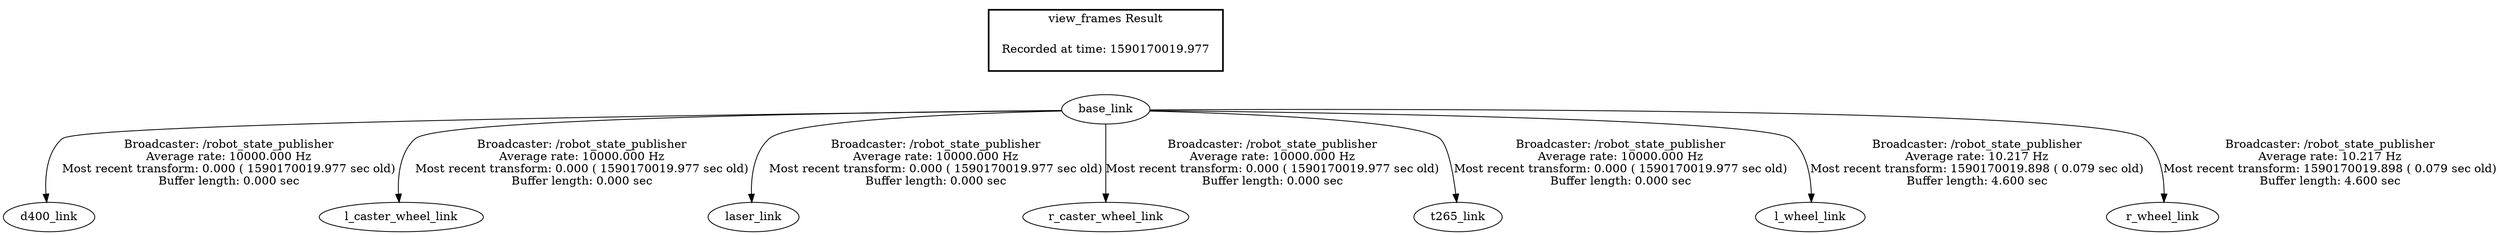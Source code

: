 digraph G {
"base_link" -> "d400_link"[label="Broadcaster: /robot_state_publisher\nAverage rate: 10000.000 Hz\nMost recent transform: 0.000 ( 1590170019.977 sec old)\nBuffer length: 0.000 sec\n"];
"base_link" -> "l_caster_wheel_link"[label="Broadcaster: /robot_state_publisher\nAverage rate: 10000.000 Hz\nMost recent transform: 0.000 ( 1590170019.977 sec old)\nBuffer length: 0.000 sec\n"];
"base_link" -> "laser_link"[label="Broadcaster: /robot_state_publisher\nAverage rate: 10000.000 Hz\nMost recent transform: 0.000 ( 1590170019.977 sec old)\nBuffer length: 0.000 sec\n"];
"base_link" -> "r_caster_wheel_link"[label="Broadcaster: /robot_state_publisher\nAverage rate: 10000.000 Hz\nMost recent transform: 0.000 ( 1590170019.977 sec old)\nBuffer length: 0.000 sec\n"];
"base_link" -> "t265_link"[label="Broadcaster: /robot_state_publisher\nAverage rate: 10000.000 Hz\nMost recent transform: 0.000 ( 1590170019.977 sec old)\nBuffer length: 0.000 sec\n"];
"base_link" -> "l_wheel_link"[label="Broadcaster: /robot_state_publisher\nAverage rate: 10.217 Hz\nMost recent transform: 1590170019.898 ( 0.079 sec old)\nBuffer length: 4.600 sec\n"];
"base_link" -> "r_wheel_link"[label="Broadcaster: /robot_state_publisher\nAverage rate: 10.217 Hz\nMost recent transform: 1590170019.898 ( 0.079 sec old)\nBuffer length: 4.600 sec\n"];
edge [style=invis];
 subgraph cluster_legend { style=bold; color=black; label ="view_frames Result";
"Recorded at time: 1590170019.977"[ shape=plaintext ] ;
 }->"base_link";
}